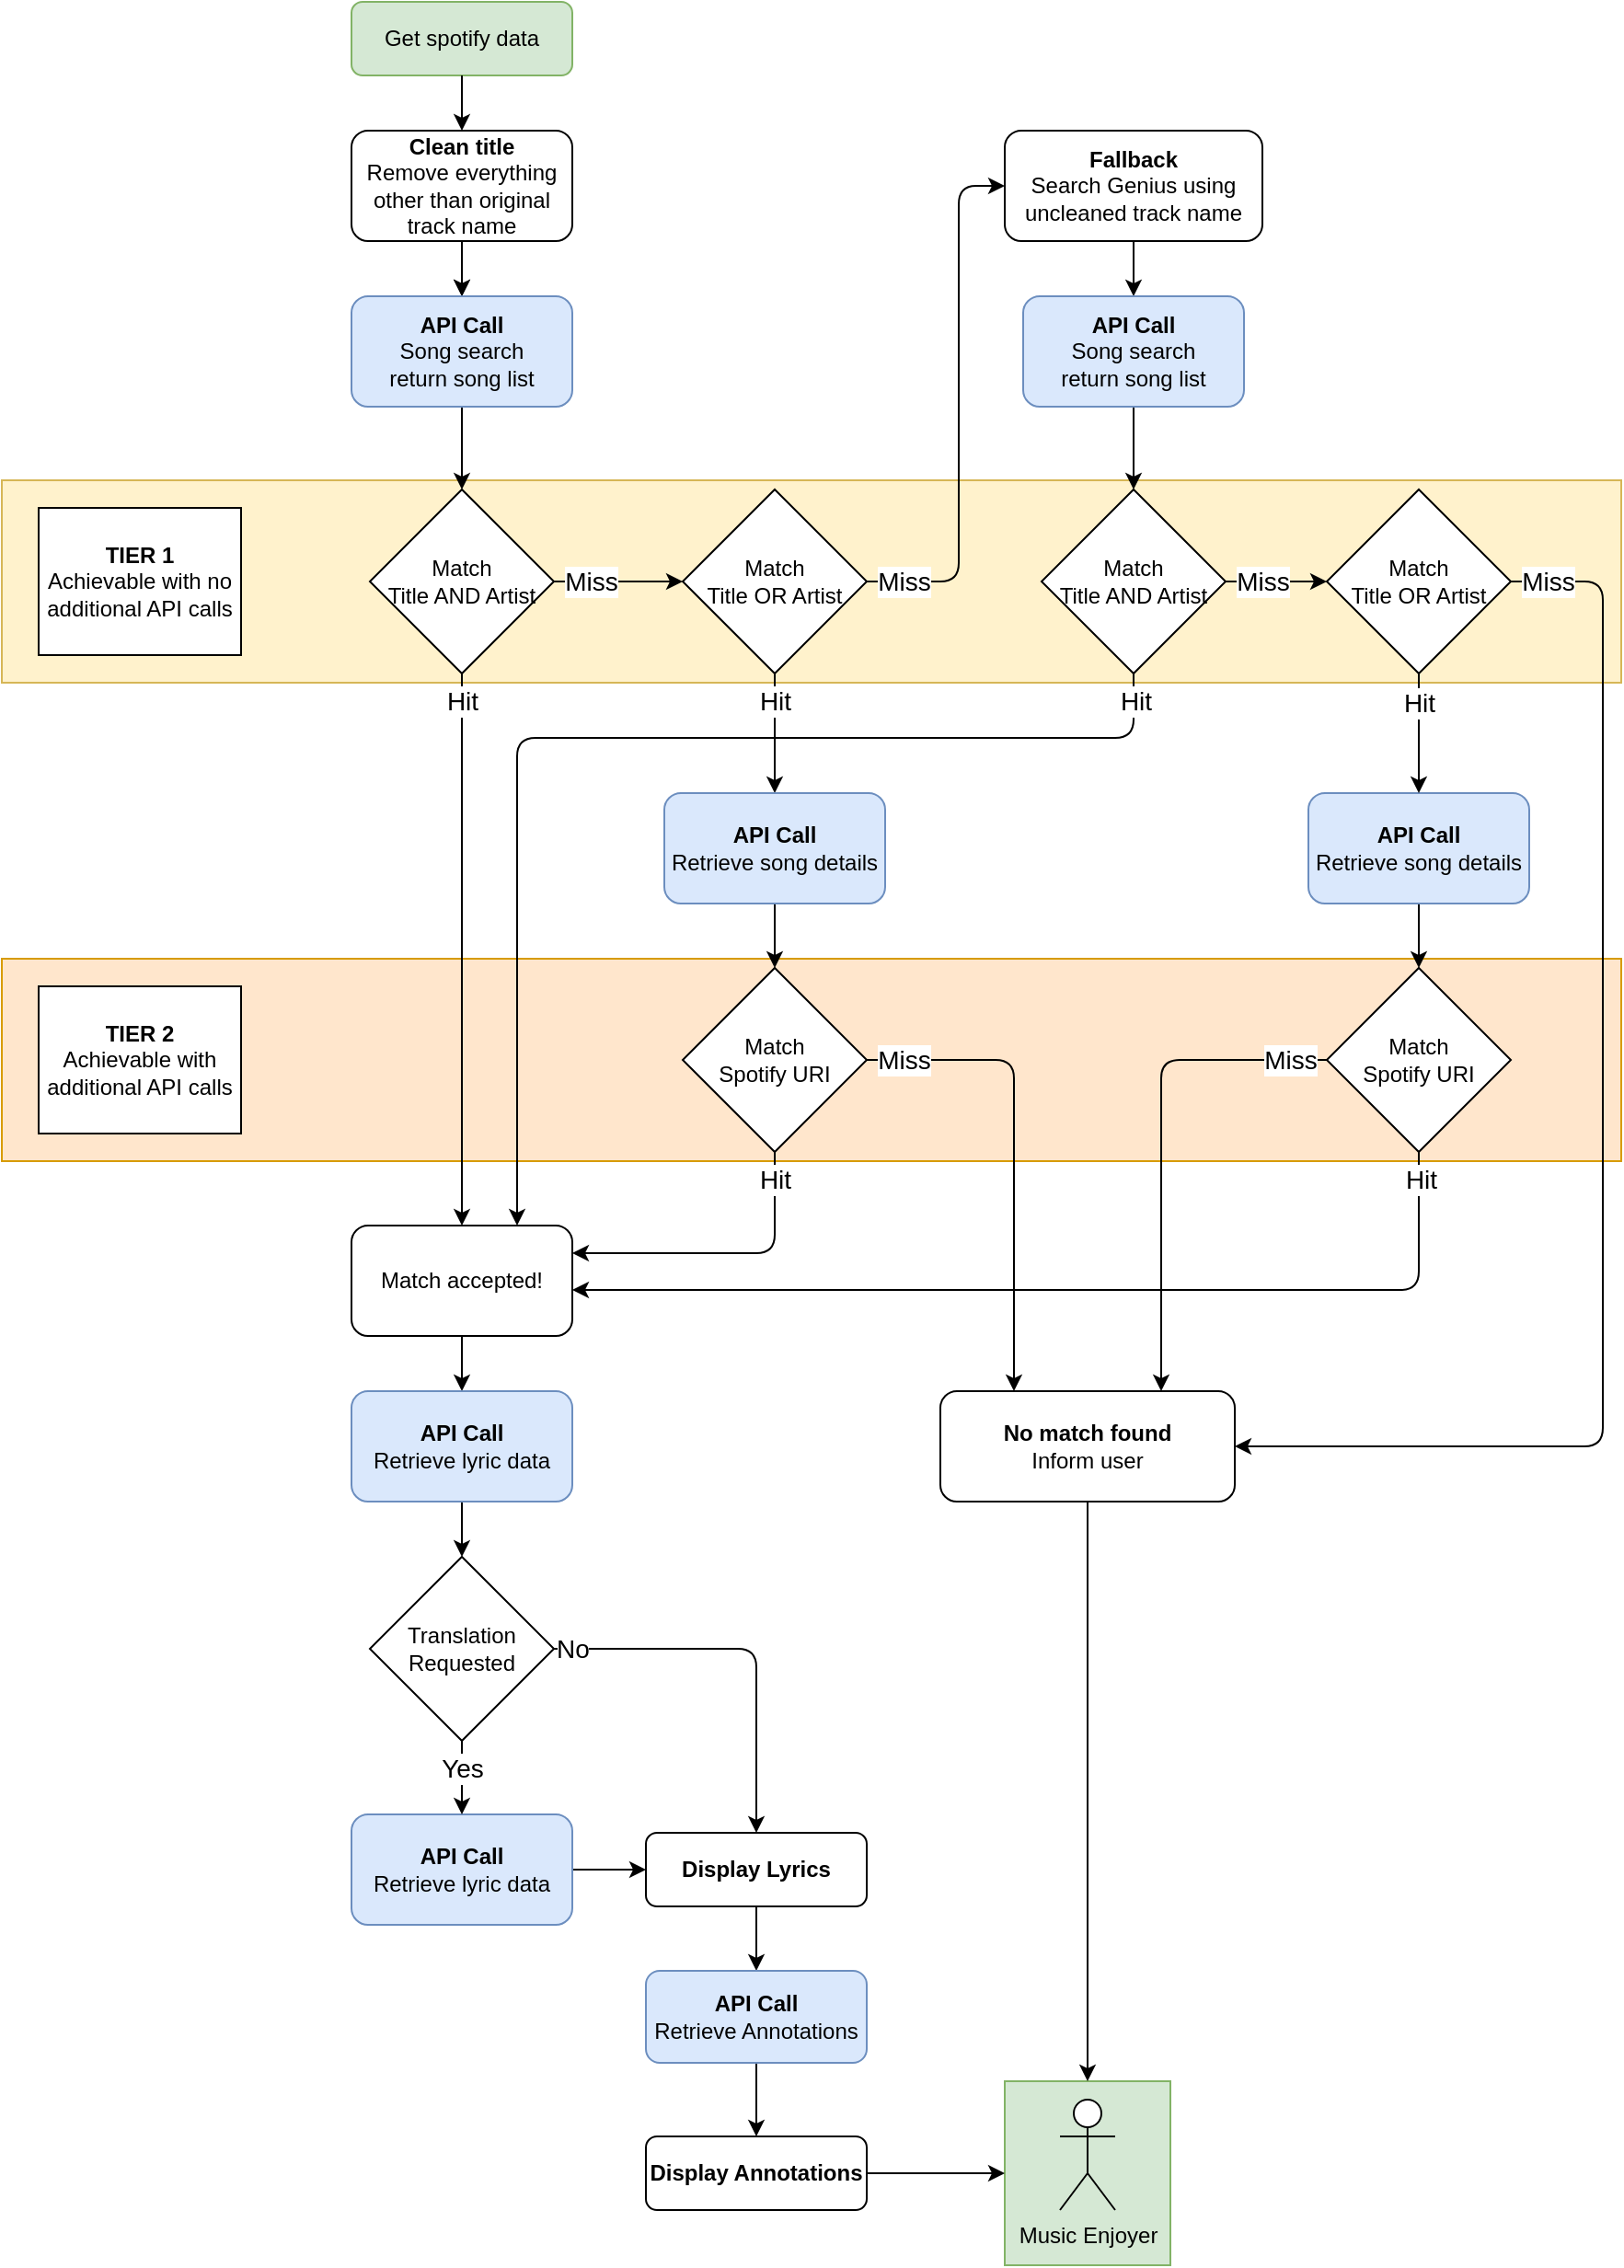 <mxfile>
    <diagram id="RPtw3A49BTOwBg8Jp9t4" name="Page-1">
        <mxGraphModel dx="1156" dy="1232" grid="1" gridSize="10" guides="1" tooltips="1" connect="1" arrows="1" fold="1" page="1" pageScale="1" pageWidth="1200" pageHeight="2000" math="0" shadow="0">
            <root>
                <mxCell id="0"/>
                <mxCell id="1" parent="0"/>
                <mxCell id="45" value="" style="rounded=0;whiteSpace=wrap;html=1;shadow=0;glass=0;sketch=0;fillColor=#d5e8d4;strokeColor=#82b366;" vertex="1" parent="1">
                    <mxGeometry x="675" y="1270" width="90" height="100" as="geometry"/>
                </mxCell>
                <mxCell id="13" value="" style="rounded=0;whiteSpace=wrap;html=1;fillColor=#ffe6cc;strokeColor=#d79b00;glass=0;shadow=0;movable=0;resizable=0;rotatable=0;deletable=0;editable=0;connectable=0;" vertex="1" parent="1">
                    <mxGeometry x="130" y="660" width="880" height="110" as="geometry"/>
                </mxCell>
                <mxCell id="11" value="" style="rounded=0;whiteSpace=wrap;html=1;fillColor=#fff2cc;strokeColor=#d6b656;glass=0;shadow=0;movable=0;resizable=0;rotatable=0;deletable=0;editable=0;connectable=0;" vertex="1" parent="1">
                    <mxGeometry x="130" y="400" width="880" height="110" as="geometry"/>
                </mxCell>
                <mxCell id="2" value="Get spotify data" style="rounded=1;whiteSpace=wrap;html=1;fillColor=#d5e8d4;strokeColor=#82b366;" vertex="1" parent="1">
                    <mxGeometry x="320" y="140" width="120" height="40" as="geometry"/>
                </mxCell>
                <mxCell id="3" value="" style="endArrow=classic;html=1;exitX=0.5;exitY=1;exitDx=0;exitDy=0;entryX=0.5;entryY=0;entryDx=0;entryDy=0;" edge="1" parent="1" source="2" target="4">
                    <mxGeometry width="50" height="50" relative="1" as="geometry">
                        <mxPoint x="440" y="330" as="sourcePoint"/>
                        <mxPoint x="380" y="230" as="targetPoint"/>
                    </mxGeometry>
                </mxCell>
                <mxCell id="8" value="" style="edgeStyle=none;html=1;" edge="1" parent="1" source="4" target="7">
                    <mxGeometry relative="1" as="geometry"/>
                </mxCell>
                <mxCell id="43" value="" style="edgeStyle=none;html=1;" edge="1" parent="1" source="4" target="7">
                    <mxGeometry relative="1" as="geometry"/>
                </mxCell>
                <mxCell id="4" value="&lt;b&gt;Clean title&lt;/b&gt;&lt;br&gt;Remove everything other than original track name" style="rounded=1;whiteSpace=wrap;html=1;" vertex="1" parent="1">
                    <mxGeometry x="320" y="210" width="120" height="60" as="geometry"/>
                </mxCell>
                <mxCell id="32" value="" style="edgeStyle=none;html=1;" edge="1" parent="1" source="5" target="31">
                    <mxGeometry relative="1" as="geometry"/>
                </mxCell>
                <mxCell id="5" value="&lt;b&gt;Fallback&lt;/b&gt;&lt;br&gt;Search Genius using uncleaned track name" style="rounded=1;whiteSpace=wrap;html=1;" vertex="1" parent="1">
                    <mxGeometry x="675" y="210" width="140" height="60" as="geometry"/>
                </mxCell>
                <mxCell id="6" value="Music Enjoyer" style="shape=umlActor;verticalLabelPosition=bottom;verticalAlign=top;html=1;outlineConnect=0;" vertex="1" parent="1">
                    <mxGeometry x="705" y="1280" width="30" height="60" as="geometry"/>
                </mxCell>
                <mxCell id="10" value="" style="edgeStyle=none;html=1;" edge="1" parent="1" source="7" target="9">
                    <mxGeometry relative="1" as="geometry"/>
                </mxCell>
                <mxCell id="7" value="&lt;b&gt;API Call&lt;/b&gt;&lt;br&gt;Song search&lt;br&gt;return song list" style="rounded=1;whiteSpace=wrap;html=1;fillColor=#dae8fc;strokeColor=#6c8ebf;" vertex="1" parent="1">
                    <mxGeometry x="320" y="300" width="120" height="60" as="geometry"/>
                </mxCell>
                <mxCell id="9" value="Match&lt;br&gt;Title AND Artist" style="rhombus;whiteSpace=wrap;html=1;" vertex="1" parent="1">
                    <mxGeometry x="330" y="405" width="100" height="100" as="geometry"/>
                </mxCell>
                <mxCell id="12" value="&lt;b&gt;TIER 1&lt;/b&gt;&lt;br&gt;Achievable with no additional API calls" style="rounded=0;whiteSpace=wrap;html=1;shadow=0;glass=0;sketch=0;" vertex="1" parent="1">
                    <mxGeometry x="150" y="415" width="110" height="80" as="geometry"/>
                </mxCell>
                <mxCell id="14" value="&lt;b&gt;TIER 2&lt;/b&gt;&lt;br&gt;Achievable with additional API calls" style="rounded=0;whiteSpace=wrap;html=1;shadow=0;glass=0;sketch=0;" vertex="1" parent="1">
                    <mxGeometry x="150" y="675" width="110" height="80" as="geometry"/>
                </mxCell>
                <mxCell id="37" value="" style="edgeStyle=none;html=1;" edge="1" parent="1" source="15" target="16">
                    <mxGeometry relative="1" as="geometry"/>
                </mxCell>
                <mxCell id="15" value="Match accepted!" style="rounded=1;whiteSpace=wrap;html=1;shadow=0;glass=0;sketch=0;" vertex="1" parent="1">
                    <mxGeometry x="320" y="805" width="120" height="60" as="geometry"/>
                </mxCell>
                <mxCell id="38" value="" style="edgeStyle=none;html=1;" edge="1" parent="1" source="16" target="36">
                    <mxGeometry relative="1" as="geometry"/>
                </mxCell>
                <mxCell id="16" value="&lt;span&gt;&lt;b&gt;API Call&lt;/b&gt;&lt;br&gt;&lt;/span&gt;Retrieve lyric data" style="rounded=1;whiteSpace=wrap;html=1;shadow=0;glass=0;sketch=0;fontStyle=0;fillColor=#dae8fc;strokeColor=#6c8ebf;" vertex="1" parent="1">
                    <mxGeometry x="320" y="895" width="120" height="60" as="geometry"/>
                </mxCell>
                <mxCell id="78" value="" style="edgeStyle=none;html=1;" edge="1" parent="1" source="21" target="52">
                    <mxGeometry relative="1" as="geometry"/>
                </mxCell>
                <mxCell id="21" value="&lt;b&gt;API Call&lt;/b&gt;&lt;br&gt;Retrieve lyric data" style="rounded=1;whiteSpace=wrap;html=1;fillColor=#dae8fc;strokeColor=#6c8ebf;" vertex="1" parent="1">
                    <mxGeometry x="320" y="1125" width="120" height="60" as="geometry"/>
                </mxCell>
                <mxCell id="22" value="" style="endArrow=classic;html=1;exitX=0.5;exitY=1;exitDx=0;exitDy=0;entryX=0.5;entryY=0;entryDx=0;entryDy=0;" edge="1" parent="1" source="9" target="15">
                    <mxGeometry relative="1" as="geometry">
                        <mxPoint x="510" y="750" as="sourcePoint"/>
                        <mxPoint x="610" y="750" as="targetPoint"/>
                    </mxGeometry>
                </mxCell>
                <mxCell id="23" value="Hit" style="edgeLabel;resizable=0;html=1;align=center;verticalAlign=middle;rounded=0;shadow=0;glass=0;sketch=0;fontSize=14;" connectable="0" vertex="1" parent="22">
                    <mxGeometry relative="1" as="geometry">
                        <mxPoint y="-135" as="offset"/>
                    </mxGeometry>
                </mxCell>
                <mxCell id="24" value="" style="endArrow=classic;html=1;exitX=1;exitY=0.5;exitDx=0;exitDy=0;entryX=0;entryY=0.5;entryDx=0;entryDy=0;" edge="1" parent="1" source="9" target="26">
                    <mxGeometry relative="1" as="geometry">
                        <mxPoint x="520" y="760" as="sourcePoint"/>
                        <mxPoint x="800" y="490" as="targetPoint"/>
                    </mxGeometry>
                </mxCell>
                <mxCell id="25" value="Miss" style="edgeLabel;resizable=0;html=1;align=center;verticalAlign=middle;rounded=0;shadow=0;glass=0;sketch=0;fontSize=14;" connectable="0" vertex="1" parent="24">
                    <mxGeometry relative="1" as="geometry">
                        <mxPoint x="-15" as="offset"/>
                    </mxGeometry>
                </mxCell>
                <mxCell id="26" value="Match&lt;br&gt;Title OR Artist" style="rhombus;whiteSpace=wrap;html=1;" vertex="1" parent="1">
                    <mxGeometry x="500" y="405" width="100" height="100" as="geometry"/>
                </mxCell>
                <mxCell id="27" value="" style="endArrow=classic;html=1;exitX=0.5;exitY=1;exitDx=0;exitDy=0;entryX=0.5;entryY=0;entryDx=0;entryDy=0;" edge="1" parent="1" source="26" target="92">
                    <mxGeometry relative="1" as="geometry">
                        <mxPoint x="570" y="780" as="sourcePoint"/>
                        <mxPoint x="540" y="530" as="targetPoint"/>
                    </mxGeometry>
                </mxCell>
                <mxCell id="110" value="Hit" style="edgeLabel;resizable=0;html=1;align=center;verticalAlign=middle;rounded=0;shadow=0;glass=0;sketch=0;fontSize=14;" connectable="0" vertex="1" parent="27">
                    <mxGeometry relative="1" as="geometry">
                        <mxPoint y="-18" as="offset"/>
                    </mxGeometry>
                </mxCell>
                <mxCell id="29" value="" style="endArrow=classic;html=1;exitX=1;exitY=0.5;exitDx=0;exitDy=0;entryX=0;entryY=0.5;entryDx=0;entryDy=0;" edge="1" parent="1" source="26" target="5">
                    <mxGeometry relative="1" as="geometry">
                        <mxPoint x="830" y="390" as="sourcePoint"/>
                        <mxPoint x="930" y="490" as="targetPoint"/>
                        <Array as="points">
                            <mxPoint x="650" y="455"/>
                            <mxPoint x="650" y="240"/>
                        </Array>
                    </mxGeometry>
                </mxCell>
                <mxCell id="109" value="Miss" style="edgeLabel;resizable=0;html=1;align=center;verticalAlign=middle;rounded=0;shadow=0;glass=0;sketch=0;fontSize=14;" connectable="0" vertex="1" parent="29">
                    <mxGeometry relative="1" as="geometry">
                        <mxPoint x="-30" y="95" as="offset"/>
                    </mxGeometry>
                </mxCell>
                <mxCell id="70" value="" style="edgeStyle=none;html=1;" edge="1" parent="1" source="31" target="57">
                    <mxGeometry relative="1" as="geometry"/>
                </mxCell>
                <mxCell id="31" value="&lt;b&gt;API Call&lt;/b&gt;&lt;br&gt;Song search&lt;br&gt;return song list" style="rounded=1;whiteSpace=wrap;html=1;fillColor=#dae8fc;strokeColor=#6c8ebf;" vertex="1" parent="1">
                    <mxGeometry x="685" y="300" width="120" height="60" as="geometry"/>
                </mxCell>
                <mxCell id="90" style="edgeStyle=none;html=1;exitX=0.5;exitY=1;exitDx=0;exitDy=0;" edge="1" parent="1" source="33" target="45">
                    <mxGeometry relative="1" as="geometry"/>
                </mxCell>
                <mxCell id="33" value="&lt;b&gt;No match found&lt;/b&gt;&lt;br&gt;Inform user" style="rounded=1;whiteSpace=wrap;html=1;" vertex="1" parent="1">
                    <mxGeometry x="640" y="895" width="160" height="60" as="geometry"/>
                </mxCell>
                <mxCell id="36" value="Translation Requested" style="rhombus;whiteSpace=wrap;html=1;" vertex="1" parent="1">
                    <mxGeometry x="330" y="985" width="100" height="100" as="geometry"/>
                </mxCell>
                <mxCell id="47" value="Match&lt;br&gt;Spotify URI" style="rhombus;whiteSpace=wrap;html=1;" vertex="1" parent="1">
                    <mxGeometry x="500" y="665" width="100" height="100" as="geometry"/>
                </mxCell>
                <mxCell id="50" value="" style="endArrow=classic;html=1;exitX=1;exitY=0.5;exitDx=0;exitDy=0;entryX=0.25;entryY=0;entryDx=0;entryDy=0;" edge="1" parent="1" source="47" target="33">
                    <mxGeometry relative="1" as="geometry">
                        <mxPoint x="910" y="915" as="sourcePoint"/>
                        <mxPoint x="680" y="890" as="targetPoint"/>
                        <Array as="points">
                            <mxPoint x="680" y="715"/>
                        </Array>
                    </mxGeometry>
                </mxCell>
                <mxCell id="51" value="Miss" style="edgeLabel;resizable=0;html=1;align=center;verticalAlign=middle;rounded=0;shadow=0;glass=0;sketch=0;fontSize=14;" connectable="0" vertex="1" parent="50">
                    <mxGeometry relative="1" as="geometry">
                        <mxPoint x="-60" y="-50" as="offset"/>
                    </mxGeometry>
                </mxCell>
                <mxCell id="85" value="" style="edgeStyle=none;html=1;" edge="1" parent="1" source="52" target="53">
                    <mxGeometry relative="1" as="geometry"/>
                </mxCell>
                <mxCell id="52" value="&lt;b&gt;Display Lyrics&lt;br&gt;&lt;/b&gt;" style="rounded=1;whiteSpace=wrap;html=1;" vertex="1" parent="1">
                    <mxGeometry x="480" y="1135" width="120" height="40" as="geometry"/>
                </mxCell>
                <mxCell id="86" value="" style="edgeStyle=none;html=1;" edge="1" parent="1" source="53" target="84">
                    <mxGeometry relative="1" as="geometry"/>
                </mxCell>
                <mxCell id="53" value="&lt;b&gt;API Call&lt;/b&gt;&lt;br&gt;Retrieve Annotations" style="rounded=1;whiteSpace=wrap;html=1;fillColor=#dae8fc;strokeColor=#6c8ebf;" vertex="1" parent="1">
                    <mxGeometry x="480" y="1210" width="120" height="50" as="geometry"/>
                </mxCell>
                <mxCell id="54" value="" style="endArrow=classic;html=1;exitX=0.5;exitY=1;exitDx=0;exitDy=0;entryX=1;entryY=0.25;entryDx=0;entryDy=0;" edge="1" parent="1" source="47" target="15">
                    <mxGeometry relative="1" as="geometry">
                        <mxPoint x="570" y="955" as="sourcePoint"/>
                        <mxPoint x="670" y="955" as="targetPoint"/>
                        <Array as="points">
                            <mxPoint x="550" y="820"/>
                        </Array>
                    </mxGeometry>
                </mxCell>
                <mxCell id="55" value="Hit" style="edgeLabel;resizable=0;html=1;align=center;verticalAlign=middle;rounded=0;shadow=0;glass=0;sketch=0;fontSize=14;" connectable="0" vertex="1" parent="54">
                    <mxGeometry relative="1" as="geometry">
                        <mxPoint x="27" y="-40" as="offset"/>
                    </mxGeometry>
                </mxCell>
                <mxCell id="57" value="Match&lt;br&gt;Title AND Artist" style="rhombus;whiteSpace=wrap;html=1;" vertex="1" parent="1">
                    <mxGeometry x="695" y="405" width="100" height="100" as="geometry"/>
                </mxCell>
                <mxCell id="58" value="" style="endArrow=classic;html=1;exitX=1;exitY=0.5;exitDx=0;exitDy=0;entryX=0;entryY=0.5;entryDx=0;entryDy=0;" edge="1" parent="1" source="57" target="69">
                    <mxGeometry relative="1" as="geometry">
                        <mxPoint x="860" y="760" as="sourcePoint"/>
                        <mxPoint x="840" y="455" as="targetPoint"/>
                    </mxGeometry>
                </mxCell>
                <mxCell id="111" value="Miss" style="edgeLabel;resizable=0;html=1;align=center;verticalAlign=middle;rounded=0;shadow=0;glass=0;sketch=0;fontSize=14;" connectable="0" vertex="1" parent="58">
                    <mxGeometry relative="1" as="geometry">
                        <mxPoint x="-8" as="offset"/>
                    </mxGeometry>
                </mxCell>
                <mxCell id="64" value="Match&lt;br&gt;Spotify URI" style="rhombus;whiteSpace=wrap;html=1;" vertex="1" parent="1">
                    <mxGeometry x="850" y="665" width="100" height="100" as="geometry"/>
                </mxCell>
                <mxCell id="67" value="" style="endArrow=classic;html=1;exitX=0.5;exitY=1;exitDx=0;exitDy=0;" edge="1" parent="1" source="64">
                    <mxGeometry relative="1" as="geometry">
                        <mxPoint x="910" y="955" as="sourcePoint"/>
                        <mxPoint x="440" y="840" as="targetPoint"/>
                        <Array as="points">
                            <mxPoint x="900" y="840"/>
                        </Array>
                    </mxGeometry>
                </mxCell>
                <mxCell id="68" value="Hit" style="edgeLabel;resizable=0;html=1;align=center;verticalAlign=middle;rounded=0;shadow=0;glass=0;sketch=0;fontSize=14;" connectable="0" vertex="1" parent="67">
                    <mxGeometry relative="1" as="geometry">
                        <mxPoint x="193" y="-60" as="offset"/>
                    </mxGeometry>
                </mxCell>
                <mxCell id="69" value="Match&lt;br&gt;Title OR Artist" style="rhombus;whiteSpace=wrap;html=1;" vertex="1" parent="1">
                    <mxGeometry x="850" y="405" width="100" height="100" as="geometry"/>
                </mxCell>
                <mxCell id="71" value="" style="endArrow=classic;html=1;exitX=0.5;exitY=1;exitDx=0;exitDy=0;entryX=0.75;entryY=0;entryDx=0;entryDy=0;" edge="1" parent="1" source="57" target="15">
                    <mxGeometry relative="1" as="geometry">
                        <mxPoint x="720" y="560" as="sourcePoint"/>
                        <mxPoint x="430" y="550" as="targetPoint"/>
                        <Array as="points">
                            <mxPoint x="745" y="540"/>
                            <mxPoint x="410" y="540"/>
                        </Array>
                    </mxGeometry>
                </mxCell>
                <mxCell id="112" value="Hit" style="edgeLabel;resizable=0;html=1;align=center;verticalAlign=middle;rounded=0;shadow=0;glass=0;sketch=0;fontSize=14;" connectable="0" vertex="1" parent="71">
                    <mxGeometry relative="1" as="geometry">
                        <mxPoint x="283" y="-20" as="offset"/>
                    </mxGeometry>
                </mxCell>
                <mxCell id="73" value="" style="endArrow=classic;html=1;exitX=0;exitY=0.5;exitDx=0;exitDy=0;entryX=0.75;entryY=0;entryDx=0;entryDy=0;" edge="1" parent="1" source="64" target="33">
                    <mxGeometry relative="1" as="geometry">
                        <mxPoint x="750" y="810" as="sourcePoint"/>
                        <mxPoint x="750" y="870" as="targetPoint"/>
                        <Array as="points">
                            <mxPoint x="760" y="715"/>
                        </Array>
                    </mxGeometry>
                </mxCell>
                <mxCell id="80" value="" style="endArrow=classic;html=1;exitX=0.5;exitY=1;exitDx=0;exitDy=0;entryX=0.5;entryY=0;entryDx=0;entryDy=0;" edge="1" parent="1" source="36" target="21">
                    <mxGeometry relative="1" as="geometry">
                        <mxPoint x="430" y="1080" as="sourcePoint"/>
                        <mxPoint x="530" y="1080" as="targetPoint"/>
                    </mxGeometry>
                </mxCell>
                <mxCell id="81" value="Yes" style="edgeLabel;resizable=0;html=1;align=center;verticalAlign=middle;rounded=0;shadow=0;glass=0;sketch=0;fontSize=14;" connectable="0" vertex="1" parent="80">
                    <mxGeometry relative="1" as="geometry">
                        <mxPoint y="-5" as="offset"/>
                    </mxGeometry>
                </mxCell>
                <mxCell id="82" value="" style="endArrow=classic;html=1;exitX=1;exitY=0.5;exitDx=0;exitDy=0;entryX=0.5;entryY=0;entryDx=0;entryDy=0;" edge="1" parent="1" source="36" target="52">
                    <mxGeometry relative="1" as="geometry">
                        <mxPoint x="440" y="1034.83" as="sourcePoint"/>
                        <mxPoint x="540" y="1034.83" as="targetPoint"/>
                        <Array as="points">
                            <mxPoint x="540" y="1035"/>
                        </Array>
                    </mxGeometry>
                </mxCell>
                <mxCell id="83" value="No" style="edgeLabel;resizable=0;html=1;align=center;verticalAlign=middle;rounded=0;shadow=0;glass=0;sketch=0;fontSize=14;" connectable="0" vertex="1" parent="82">
                    <mxGeometry relative="1" as="geometry">
                        <mxPoint x="-95" as="offset"/>
                    </mxGeometry>
                </mxCell>
                <mxCell id="91" style="edgeStyle=none;html=1;exitX=1;exitY=0.5;exitDx=0;exitDy=0;" edge="1" parent="1" source="84" target="45">
                    <mxGeometry relative="1" as="geometry"/>
                </mxCell>
                <mxCell id="84" value="&lt;b&gt;Display Annotations&lt;br&gt;&lt;/b&gt;" style="rounded=1;whiteSpace=wrap;html=1;" vertex="1" parent="1">
                    <mxGeometry x="480" y="1300" width="120" height="40" as="geometry"/>
                </mxCell>
                <mxCell id="87" value="" style="endArrow=classic;html=1;exitX=1;exitY=0.5;exitDx=0;exitDy=0;entryX=1;entryY=0.5;entryDx=0;entryDy=0;" edge="1" parent="1" source="69" target="33">
                    <mxGeometry relative="1" as="geometry">
                        <mxPoint x="1010" y="510" as="sourcePoint"/>
                        <mxPoint x="1110" y="510" as="targetPoint"/>
                        <Array as="points">
                            <mxPoint x="1000" y="455"/>
                            <mxPoint x="1000" y="925"/>
                        </Array>
                    </mxGeometry>
                </mxCell>
                <mxCell id="114" value="Miss" style="edgeLabel;resizable=0;html=1;align=center;verticalAlign=middle;rounded=0;shadow=0;glass=0;sketch=0;fontSize=14;" connectable="0" vertex="1" parent="87">
                    <mxGeometry relative="1" as="geometry">
                        <mxPoint x="-30" y="-310" as="offset"/>
                    </mxGeometry>
                </mxCell>
                <mxCell id="94" value="" style="edgeStyle=none;html=1;" edge="1" parent="1" source="92" target="47">
                    <mxGeometry relative="1" as="geometry"/>
                </mxCell>
                <mxCell id="92" value="&lt;b&gt;API Call&lt;/b&gt;&lt;br&gt;Retrieve song details" style="rounded=1;whiteSpace=wrap;html=1;fillColor=#dae8fc;strokeColor=#6c8ebf;" vertex="1" parent="1">
                    <mxGeometry x="490" y="570" width="120" height="60" as="geometry"/>
                </mxCell>
                <mxCell id="96" value="" style="edgeStyle=none;html=1;" edge="1" parent="1" source="95" target="64">
                    <mxGeometry relative="1" as="geometry"/>
                </mxCell>
                <mxCell id="95" value="&lt;b&gt;API Call&lt;/b&gt;&lt;br&gt;Retrieve song details" style="rounded=1;whiteSpace=wrap;html=1;fillColor=#dae8fc;strokeColor=#6c8ebf;" vertex="1" parent="1">
                    <mxGeometry x="840" y="570" width="120" height="60" as="geometry"/>
                </mxCell>
                <mxCell id="99" value="" style="endArrow=classic;html=1;exitX=0.5;exitY=1;exitDx=0;exitDy=0;entryX=0.5;entryY=0;entryDx=0;entryDy=0;" edge="1" parent="1" source="69" target="95">
                    <mxGeometry relative="1" as="geometry">
                        <mxPoint x="830" y="530" as="sourcePoint"/>
                        <mxPoint x="930" y="530" as="targetPoint"/>
                    </mxGeometry>
                </mxCell>
                <mxCell id="113" value="Hit" style="edgeLabel;resizable=0;html=1;align=center;verticalAlign=middle;rounded=0;shadow=0;glass=0;sketch=0;fontSize=14;" connectable="0" vertex="1" parent="99">
                    <mxGeometry relative="1" as="geometry">
                        <mxPoint y="-17" as="offset"/>
                    </mxGeometry>
                </mxCell>
                <mxCell id="115" value="Miss" style="edgeLabel;resizable=0;html=1;align=center;verticalAlign=middle;rounded=0;shadow=0;glass=0;sketch=0;fontSize=14;" connectable="0" vertex="1" parent="1">
                    <mxGeometry x="830.001" y="715" as="geometry"/>
                </mxCell>
            </root>
        </mxGraphModel>
    </diagram>
</mxfile>